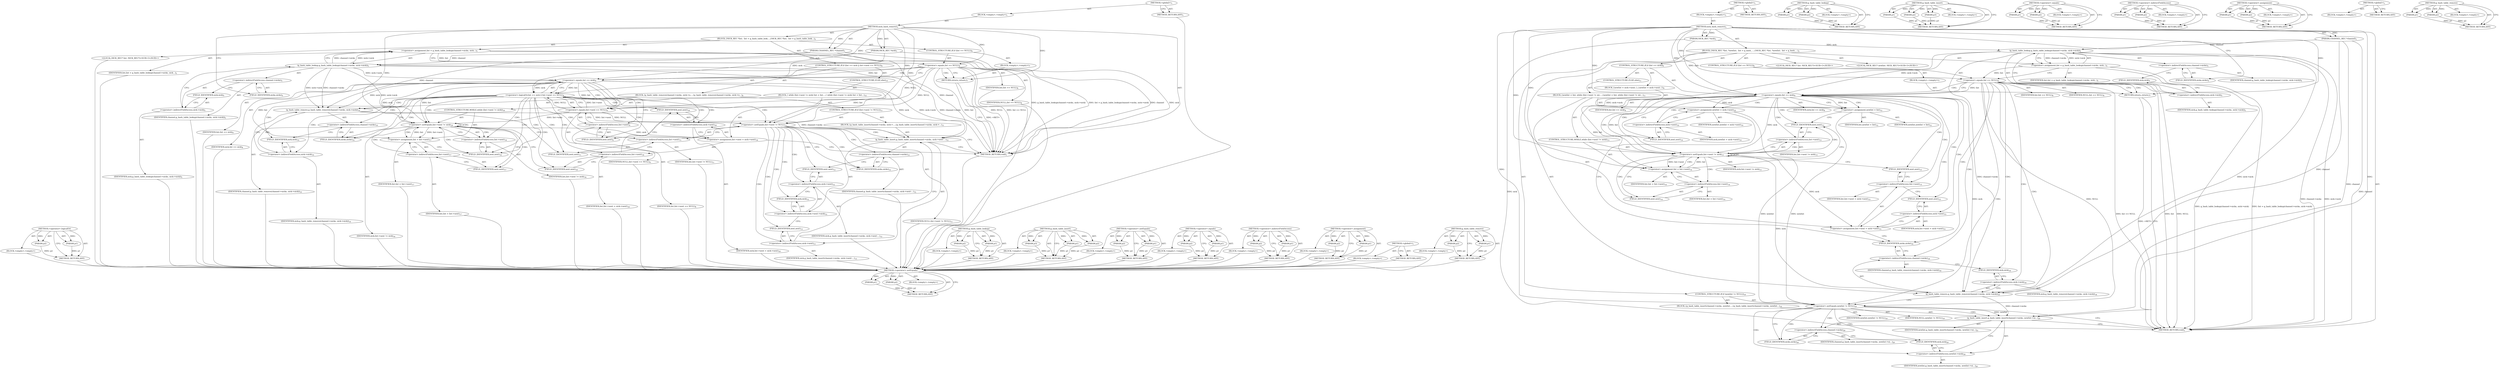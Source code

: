 digraph "g_hash_table_remove" {
vulnerable_124 [label=<(METHOD,&lt;operator&gt;.logicalOr)>];
vulnerable_125 [label=<(PARAM,p1)>];
vulnerable_126 [label=<(PARAM,p2)>];
vulnerable_127 [label=<(BLOCK,&lt;empty&gt;,&lt;empty&gt;)>];
vulnerable_128 [label=<(METHOD_RETURN,ANY)>];
vulnerable_6 [label=<(METHOD,&lt;global&gt;)<SUB>1</SUB>>];
vulnerable_7 [label=<(BLOCK,&lt;empty&gt;,&lt;empty&gt;)<SUB>1</SUB>>];
vulnerable_8 [label=<(METHOD,nick_hash_remove)<SUB>1</SUB>>];
vulnerable_9 [label=<(PARAM,CHANNEL_REC *channel)<SUB>1</SUB>>];
vulnerable_10 [label=<(PARAM,NICK_REC *nick)<SUB>1</SUB>>];
vulnerable_11 [label=<(BLOCK,{
	NICK_REC *list;
 
 	list = g_hash_table_look...,{
	NICK_REC *list;
 
 	list = g_hash_table_look...)<SUB>2</SUB>>];
vulnerable_12 [label="<(LOCAL,NICK_REC* list: NICK_REC*)<SUB>3</SUB>>"];
vulnerable_13 [label=<(&lt;operator&gt;.assignment,list = g_hash_table_lookup(channel-&gt;nicks, nick...)<SUB>5</SUB>>];
vulnerable_14 [label=<(IDENTIFIER,list,list = g_hash_table_lookup(channel-&gt;nicks, nick...)<SUB>5</SUB>>];
vulnerable_15 [label=<(g_hash_table_lookup,g_hash_table_lookup(channel-&gt;nicks, nick-&gt;nick))<SUB>5</SUB>>];
vulnerable_16 [label=<(&lt;operator&gt;.indirectFieldAccess,channel-&gt;nicks)<SUB>5</SUB>>];
vulnerable_17 [label=<(IDENTIFIER,channel,g_hash_table_lookup(channel-&gt;nicks, nick-&gt;nick))<SUB>5</SUB>>];
vulnerable_18 [label=<(FIELD_IDENTIFIER,nicks,nicks)<SUB>5</SUB>>];
vulnerable_19 [label=<(&lt;operator&gt;.indirectFieldAccess,nick-&gt;nick)<SUB>5</SUB>>];
vulnerable_20 [label=<(IDENTIFIER,nick,g_hash_table_lookup(channel-&gt;nicks, nick-&gt;nick))<SUB>5</SUB>>];
vulnerable_21 [label=<(FIELD_IDENTIFIER,nick,nick)<SUB>5</SUB>>];
vulnerable_22 [label=<(CONTROL_STRUCTURE,IF,if (list == NULL))<SUB>6</SUB>>];
vulnerable_23 [label=<(&lt;operator&gt;.equals,list == NULL)<SUB>6</SUB>>];
vulnerable_24 [label=<(IDENTIFIER,list,list == NULL)<SUB>6</SUB>>];
vulnerable_25 [label=<(IDENTIFIER,NULL,list == NULL)<SUB>6</SUB>>];
vulnerable_26 [label=<(BLOCK,&lt;empty&gt;,&lt;empty&gt;)<SUB>7</SUB>>];
vulnerable_27 [label=<(RETURN,return;,return;)<SUB>7</SUB>>];
vulnerable_28 [label=<(CONTROL_STRUCTURE,IF,if (list == nick || list-&gt;next == NULL))<SUB>9</SUB>>];
vulnerable_29 [label=<(&lt;operator&gt;.logicalOr,list == nick || list-&gt;next == NULL)<SUB>9</SUB>>];
vulnerable_30 [label=<(&lt;operator&gt;.equals,list == nick)<SUB>9</SUB>>];
vulnerable_31 [label=<(IDENTIFIER,list,list == nick)<SUB>9</SUB>>];
vulnerable_32 [label=<(IDENTIFIER,nick,list == nick)<SUB>9</SUB>>];
vulnerable_33 [label=<(&lt;operator&gt;.equals,list-&gt;next == NULL)<SUB>9</SUB>>];
vulnerable_34 [label=<(&lt;operator&gt;.indirectFieldAccess,list-&gt;next)<SUB>9</SUB>>];
vulnerable_35 [label=<(IDENTIFIER,list,list-&gt;next == NULL)<SUB>9</SUB>>];
vulnerable_36 [label=<(FIELD_IDENTIFIER,next,next)<SUB>9</SUB>>];
vulnerable_37 [label=<(IDENTIFIER,NULL,list-&gt;next == NULL)<SUB>9</SUB>>];
vulnerable_38 [label=<(BLOCK,{
		g_hash_table_remove(channel-&gt;nicks, nick-&gt;n...,{
		g_hash_table_remove(channel-&gt;nicks, nick-&gt;n...)<SUB>9</SUB>>];
vulnerable_39 [label=<(g_hash_table_remove,g_hash_table_remove(channel-&gt;nicks, nick-&gt;nick))<SUB>10</SUB>>];
vulnerable_40 [label=<(&lt;operator&gt;.indirectFieldAccess,channel-&gt;nicks)<SUB>10</SUB>>];
vulnerable_41 [label=<(IDENTIFIER,channel,g_hash_table_remove(channel-&gt;nicks, nick-&gt;nick))<SUB>10</SUB>>];
vulnerable_42 [label=<(FIELD_IDENTIFIER,nicks,nicks)<SUB>10</SUB>>];
vulnerable_43 [label=<(&lt;operator&gt;.indirectFieldAccess,nick-&gt;nick)<SUB>10</SUB>>];
vulnerable_44 [label=<(IDENTIFIER,nick,g_hash_table_remove(channel-&gt;nicks, nick-&gt;nick))<SUB>10</SUB>>];
vulnerable_45 [label=<(FIELD_IDENTIFIER,nick,nick)<SUB>10</SUB>>];
vulnerable_46 [label=<(CONTROL_STRUCTURE,IF,if (list-&gt;next != NULL))<SUB>11</SUB>>];
vulnerable_47 [label=<(&lt;operator&gt;.notEquals,list-&gt;next != NULL)<SUB>11</SUB>>];
vulnerable_48 [label=<(&lt;operator&gt;.indirectFieldAccess,list-&gt;next)<SUB>11</SUB>>];
vulnerable_49 [label=<(IDENTIFIER,list,list-&gt;next != NULL)<SUB>11</SUB>>];
vulnerable_50 [label=<(FIELD_IDENTIFIER,next,next)<SUB>11</SUB>>];
vulnerable_51 [label=<(IDENTIFIER,NULL,list-&gt;next != NULL)<SUB>11</SUB>>];
vulnerable_52 [label=<(BLOCK,{
			g_hash_table_insert(channel-&gt;nicks, nick-&gt;...,{
			g_hash_table_insert(channel-&gt;nicks, nick-&gt;...)<SUB>11</SUB>>];
vulnerable_53 [label=<(g_hash_table_insert,g_hash_table_insert(channel-&gt;nicks, nick-&gt;next-...)<SUB>12</SUB>>];
vulnerable_54 [label=<(&lt;operator&gt;.indirectFieldAccess,channel-&gt;nicks)<SUB>12</SUB>>];
vulnerable_55 [label=<(IDENTIFIER,channel,g_hash_table_insert(channel-&gt;nicks, nick-&gt;next-...)<SUB>12</SUB>>];
vulnerable_56 [label=<(FIELD_IDENTIFIER,nicks,nicks)<SUB>12</SUB>>];
vulnerable_57 [label=<(&lt;operator&gt;.indirectFieldAccess,nick-&gt;next-&gt;nick)<SUB>12</SUB>>];
vulnerable_58 [label=<(&lt;operator&gt;.indirectFieldAccess,nick-&gt;next)<SUB>12</SUB>>];
vulnerable_59 [label=<(IDENTIFIER,nick,g_hash_table_insert(channel-&gt;nicks, nick-&gt;next-...)<SUB>12</SUB>>];
vulnerable_60 [label=<(FIELD_IDENTIFIER,next,next)<SUB>12</SUB>>];
vulnerable_61 [label=<(FIELD_IDENTIFIER,nick,nick)<SUB>12</SUB>>];
vulnerable_62 [label=<(&lt;operator&gt;.indirectFieldAccess,nick-&gt;next)<SUB>13</SUB>>];
vulnerable_63 [label=<(IDENTIFIER,nick,g_hash_table_insert(channel-&gt;nicks, nick-&gt;next-...)<SUB>13</SUB>>];
vulnerable_64 [label=<(FIELD_IDENTIFIER,next,next)<SUB>13</SUB>>];
vulnerable_65 [label=<(CONTROL_STRUCTURE,ELSE,else)<SUB>15</SUB>>];
vulnerable_66 [label=<(BLOCK,{
 		while (list-&gt;next != nick)
 			list = list...,{
 		while (list-&gt;next != nick)
 			list = list...)<SUB>15</SUB>>];
vulnerable_67 [label=<(CONTROL_STRUCTURE,WHILE,while (list-&gt;next != nick))<SUB>16</SUB>>];
vulnerable_68 [label=<(&lt;operator&gt;.notEquals,list-&gt;next != nick)<SUB>16</SUB>>];
vulnerable_69 [label=<(&lt;operator&gt;.indirectFieldAccess,list-&gt;next)<SUB>16</SUB>>];
vulnerable_70 [label=<(IDENTIFIER,list,list-&gt;next != nick)<SUB>16</SUB>>];
vulnerable_71 [label=<(FIELD_IDENTIFIER,next,next)<SUB>16</SUB>>];
vulnerable_72 [label=<(IDENTIFIER,nick,list-&gt;next != nick)<SUB>16</SUB>>];
vulnerable_73 [label=<(&lt;operator&gt;.assignment,list = list-&gt;next)<SUB>17</SUB>>];
vulnerable_74 [label=<(IDENTIFIER,list,list = list-&gt;next)<SUB>17</SUB>>];
vulnerable_75 [label=<(&lt;operator&gt;.indirectFieldAccess,list-&gt;next)<SUB>17</SUB>>];
vulnerable_76 [label=<(IDENTIFIER,list,list = list-&gt;next)<SUB>17</SUB>>];
vulnerable_77 [label=<(FIELD_IDENTIFIER,next,next)<SUB>17</SUB>>];
vulnerable_78 [label=<(&lt;operator&gt;.assignment,list-&gt;next = nick-&gt;next)<SUB>18</SUB>>];
vulnerable_79 [label=<(&lt;operator&gt;.indirectFieldAccess,list-&gt;next)<SUB>18</SUB>>];
vulnerable_80 [label=<(IDENTIFIER,list,list-&gt;next = nick-&gt;next)<SUB>18</SUB>>];
vulnerable_81 [label=<(FIELD_IDENTIFIER,next,next)<SUB>18</SUB>>];
vulnerable_82 [label=<(&lt;operator&gt;.indirectFieldAccess,nick-&gt;next)<SUB>18</SUB>>];
vulnerable_83 [label=<(IDENTIFIER,nick,list-&gt;next = nick-&gt;next)<SUB>18</SUB>>];
vulnerable_84 [label=<(FIELD_IDENTIFIER,next,next)<SUB>18</SUB>>];
vulnerable_85 [label=<(METHOD_RETURN,void)<SUB>1</SUB>>];
vulnerable_87 [label=<(METHOD_RETURN,ANY)<SUB>1</SUB>>];
vulnerable_109 [label=<(METHOD,g_hash_table_lookup)>];
vulnerable_110 [label=<(PARAM,p1)>];
vulnerable_111 [label=<(PARAM,p2)>];
vulnerable_112 [label=<(BLOCK,&lt;empty&gt;,&lt;empty&gt;)>];
vulnerable_113 [label=<(METHOD_RETURN,ANY)>];
vulnerable_139 [label=<(METHOD,g_hash_table_insert)>];
vulnerable_140 [label=<(PARAM,p1)>];
vulnerable_141 [label=<(PARAM,p2)>];
vulnerable_142 [label=<(PARAM,p3)>];
vulnerable_143 [label=<(BLOCK,&lt;empty&gt;,&lt;empty&gt;)>];
vulnerable_144 [label=<(METHOD_RETURN,ANY)>];
vulnerable_134 [label=<(METHOD,&lt;operator&gt;.notEquals)>];
vulnerable_135 [label=<(PARAM,p1)>];
vulnerable_136 [label=<(PARAM,p2)>];
vulnerable_137 [label=<(BLOCK,&lt;empty&gt;,&lt;empty&gt;)>];
vulnerable_138 [label=<(METHOD_RETURN,ANY)>];
vulnerable_119 [label=<(METHOD,&lt;operator&gt;.equals)>];
vulnerable_120 [label=<(PARAM,p1)>];
vulnerable_121 [label=<(PARAM,p2)>];
vulnerable_122 [label=<(BLOCK,&lt;empty&gt;,&lt;empty&gt;)>];
vulnerable_123 [label=<(METHOD_RETURN,ANY)>];
vulnerable_114 [label=<(METHOD,&lt;operator&gt;.indirectFieldAccess)>];
vulnerable_115 [label=<(PARAM,p1)>];
vulnerable_116 [label=<(PARAM,p2)>];
vulnerable_117 [label=<(BLOCK,&lt;empty&gt;,&lt;empty&gt;)>];
vulnerable_118 [label=<(METHOD_RETURN,ANY)>];
vulnerable_104 [label=<(METHOD,&lt;operator&gt;.assignment)>];
vulnerable_105 [label=<(PARAM,p1)>];
vulnerable_106 [label=<(PARAM,p2)>];
vulnerable_107 [label=<(BLOCK,&lt;empty&gt;,&lt;empty&gt;)>];
vulnerable_108 [label=<(METHOD_RETURN,ANY)>];
vulnerable_98 [label=<(METHOD,&lt;global&gt;)<SUB>1</SUB>>];
vulnerable_99 [label=<(BLOCK,&lt;empty&gt;,&lt;empty&gt;)>];
vulnerable_100 [label=<(METHOD_RETURN,ANY)>];
vulnerable_129 [label=<(METHOD,g_hash_table_remove)>];
vulnerable_130 [label=<(PARAM,p1)>];
vulnerable_131 [label=<(PARAM,p2)>];
vulnerable_132 [label=<(BLOCK,&lt;empty&gt;,&lt;empty&gt;)>];
vulnerable_133 [label=<(METHOD_RETURN,ANY)>];
fixed_121 [label=<(METHOD,&lt;operator&gt;.notEquals)>];
fixed_122 [label=<(PARAM,p1)>];
fixed_123 [label=<(PARAM,p2)>];
fixed_124 [label=<(BLOCK,&lt;empty&gt;,&lt;empty&gt;)>];
fixed_125 [label=<(METHOD_RETURN,ANY)>];
fixed_6 [label=<(METHOD,&lt;global&gt;)<SUB>1</SUB>>];
fixed_7 [label=<(BLOCK,&lt;empty&gt;,&lt;empty&gt;)<SUB>1</SUB>>];
fixed_8 [label=<(METHOD,nick_hash_remove)<SUB>1</SUB>>];
fixed_9 [label=<(PARAM,CHANNEL_REC *channel)<SUB>1</SUB>>];
fixed_10 [label=<(PARAM,NICK_REC *nick)<SUB>1</SUB>>];
fixed_11 [label=<(BLOCK,{
	NICK_REC *list, *newlist;
 
 	list = g_hash_...,{
	NICK_REC *list, *newlist;
 
 	list = g_hash_...)<SUB>2</SUB>>];
fixed_12 [label="<(LOCAL,NICK_REC* list: NICK_REC*)<SUB>3</SUB>>"];
fixed_13 [label="<(LOCAL,NICK_REC* newlist: NICK_REC*)<SUB>3</SUB>>"];
fixed_14 [label=<(&lt;operator&gt;.assignment,list = g_hash_table_lookup(channel-&gt;nicks, nick...)<SUB>5</SUB>>];
fixed_15 [label=<(IDENTIFIER,list,list = g_hash_table_lookup(channel-&gt;nicks, nick...)<SUB>5</SUB>>];
fixed_16 [label=<(g_hash_table_lookup,g_hash_table_lookup(channel-&gt;nicks, nick-&gt;nick))<SUB>5</SUB>>];
fixed_17 [label=<(&lt;operator&gt;.indirectFieldAccess,channel-&gt;nicks)<SUB>5</SUB>>];
fixed_18 [label=<(IDENTIFIER,channel,g_hash_table_lookup(channel-&gt;nicks, nick-&gt;nick))<SUB>5</SUB>>];
fixed_19 [label=<(FIELD_IDENTIFIER,nicks,nicks)<SUB>5</SUB>>];
fixed_20 [label=<(&lt;operator&gt;.indirectFieldAccess,nick-&gt;nick)<SUB>5</SUB>>];
fixed_21 [label=<(IDENTIFIER,nick,g_hash_table_lookup(channel-&gt;nicks, nick-&gt;nick))<SUB>5</SUB>>];
fixed_22 [label=<(FIELD_IDENTIFIER,nick,nick)<SUB>5</SUB>>];
fixed_23 [label=<(CONTROL_STRUCTURE,IF,if (list == NULL))<SUB>6</SUB>>];
fixed_24 [label=<(&lt;operator&gt;.equals,list == NULL)<SUB>6</SUB>>];
fixed_25 [label=<(IDENTIFIER,list,list == NULL)<SUB>6</SUB>>];
fixed_26 [label=<(IDENTIFIER,NULL,list == NULL)<SUB>6</SUB>>];
fixed_27 [label=<(BLOCK,&lt;empty&gt;,&lt;empty&gt;)<SUB>7</SUB>>];
fixed_28 [label=<(RETURN,return;,return;)<SUB>7</SUB>>];
fixed_29 [label=<(CONTROL_STRUCTURE,IF,if (list == nick))<SUB>9</SUB>>];
fixed_30 [label=<(&lt;operator&gt;.equals,list == nick)<SUB>9</SUB>>];
fixed_31 [label=<(IDENTIFIER,list,list == nick)<SUB>9</SUB>>];
fixed_32 [label=<(IDENTIFIER,nick,list == nick)<SUB>9</SUB>>];
fixed_33 [label=<(BLOCK,{
		newlist = nick-&gt;next;
 	},{
		newlist = nick-&gt;next;
 	})<SUB>9</SUB>>];
fixed_34 [label=<(&lt;operator&gt;.assignment,newlist = nick-&gt;next)<SUB>10</SUB>>];
fixed_35 [label=<(IDENTIFIER,newlist,newlist = nick-&gt;next)<SUB>10</SUB>>];
fixed_36 [label=<(&lt;operator&gt;.indirectFieldAccess,nick-&gt;next)<SUB>10</SUB>>];
fixed_37 [label=<(IDENTIFIER,nick,newlist = nick-&gt;next)<SUB>10</SUB>>];
fixed_38 [label=<(FIELD_IDENTIFIER,next,next)<SUB>10</SUB>>];
fixed_39 [label=<(CONTROL_STRUCTURE,ELSE,else)<SUB>11</SUB>>];
fixed_40 [label=<(BLOCK,{
		newlist = list;
 		while (list-&gt;next != nic...,{
		newlist = list;
 		while (list-&gt;next != nic...)<SUB>11</SUB>>];
fixed_41 [label=<(&lt;operator&gt;.assignment,newlist = list)<SUB>12</SUB>>];
fixed_42 [label=<(IDENTIFIER,newlist,newlist = list)<SUB>12</SUB>>];
fixed_43 [label=<(IDENTIFIER,list,newlist = list)<SUB>12</SUB>>];
fixed_44 [label=<(CONTROL_STRUCTURE,WHILE,while (list-&gt;next != nick))<SUB>13</SUB>>];
fixed_45 [label=<(&lt;operator&gt;.notEquals,list-&gt;next != nick)<SUB>13</SUB>>];
fixed_46 [label=<(&lt;operator&gt;.indirectFieldAccess,list-&gt;next)<SUB>13</SUB>>];
fixed_47 [label=<(IDENTIFIER,list,list-&gt;next != nick)<SUB>13</SUB>>];
fixed_48 [label=<(FIELD_IDENTIFIER,next,next)<SUB>13</SUB>>];
fixed_49 [label=<(IDENTIFIER,nick,list-&gt;next != nick)<SUB>13</SUB>>];
fixed_50 [label=<(&lt;operator&gt;.assignment,list = list-&gt;next)<SUB>14</SUB>>];
fixed_51 [label=<(IDENTIFIER,list,list = list-&gt;next)<SUB>14</SUB>>];
fixed_52 [label=<(&lt;operator&gt;.indirectFieldAccess,list-&gt;next)<SUB>14</SUB>>];
fixed_53 [label=<(IDENTIFIER,list,list = list-&gt;next)<SUB>14</SUB>>];
fixed_54 [label=<(FIELD_IDENTIFIER,next,next)<SUB>14</SUB>>];
fixed_55 [label=<(&lt;operator&gt;.assignment,list-&gt;next = nick-&gt;next)<SUB>15</SUB>>];
fixed_56 [label=<(&lt;operator&gt;.indirectFieldAccess,list-&gt;next)<SUB>15</SUB>>];
fixed_57 [label=<(IDENTIFIER,list,list-&gt;next = nick-&gt;next)<SUB>15</SUB>>];
fixed_58 [label=<(FIELD_IDENTIFIER,next,next)<SUB>15</SUB>>];
fixed_59 [label=<(&lt;operator&gt;.indirectFieldAccess,nick-&gt;next)<SUB>15</SUB>>];
fixed_60 [label=<(IDENTIFIER,nick,list-&gt;next = nick-&gt;next)<SUB>15</SUB>>];
fixed_61 [label=<(FIELD_IDENTIFIER,next,next)<SUB>15</SUB>>];
fixed_62 [label=<(g_hash_table_remove,g_hash_table_remove(channel-&gt;nicks, nick-&gt;nick))<SUB>18</SUB>>];
fixed_63 [label=<(&lt;operator&gt;.indirectFieldAccess,channel-&gt;nicks)<SUB>18</SUB>>];
fixed_64 [label=<(IDENTIFIER,channel,g_hash_table_remove(channel-&gt;nicks, nick-&gt;nick))<SUB>18</SUB>>];
fixed_65 [label=<(FIELD_IDENTIFIER,nicks,nicks)<SUB>18</SUB>>];
fixed_66 [label=<(&lt;operator&gt;.indirectFieldAccess,nick-&gt;nick)<SUB>18</SUB>>];
fixed_67 [label=<(IDENTIFIER,nick,g_hash_table_remove(channel-&gt;nicks, nick-&gt;nick))<SUB>18</SUB>>];
fixed_68 [label=<(FIELD_IDENTIFIER,nick,nick)<SUB>18</SUB>>];
fixed_69 [label=<(CONTROL_STRUCTURE,IF,if (newlist != NULL))<SUB>19</SUB>>];
fixed_70 [label=<(&lt;operator&gt;.notEquals,newlist != NULL)<SUB>19</SUB>>];
fixed_71 [label=<(IDENTIFIER,newlist,newlist != NULL)<SUB>19</SUB>>];
fixed_72 [label=<(IDENTIFIER,NULL,newlist != NULL)<SUB>19</SUB>>];
fixed_73 [label=<(BLOCK,{
		g_hash_table_insert(channel-&gt;nicks, newlist...,{
		g_hash_table_insert(channel-&gt;nicks, newlist...)<SUB>19</SUB>>];
fixed_74 [label=<(g_hash_table_insert,g_hash_table_insert(channel-&gt;nicks, newlist-&gt;ni...)<SUB>20</SUB>>];
fixed_75 [label=<(&lt;operator&gt;.indirectFieldAccess,channel-&gt;nicks)<SUB>20</SUB>>];
fixed_76 [label=<(IDENTIFIER,channel,g_hash_table_insert(channel-&gt;nicks, newlist-&gt;ni...)<SUB>20</SUB>>];
fixed_77 [label=<(FIELD_IDENTIFIER,nicks,nicks)<SUB>20</SUB>>];
fixed_78 [label=<(&lt;operator&gt;.indirectFieldAccess,newlist-&gt;nick)<SUB>20</SUB>>];
fixed_79 [label=<(IDENTIFIER,newlist,g_hash_table_insert(channel-&gt;nicks, newlist-&gt;ni...)<SUB>20</SUB>>];
fixed_80 [label=<(FIELD_IDENTIFIER,nick,nick)<SUB>20</SUB>>];
fixed_81 [label=<(IDENTIFIER,newlist,g_hash_table_insert(channel-&gt;nicks, newlist-&gt;ni...)<SUB>21</SUB>>];
fixed_82 [label=<(METHOD_RETURN,void)<SUB>1</SUB>>];
fixed_84 [label=<(METHOD_RETURN,ANY)<SUB>1</SUB>>];
fixed_106 [label=<(METHOD,g_hash_table_lookup)>];
fixed_107 [label=<(PARAM,p1)>];
fixed_108 [label=<(PARAM,p2)>];
fixed_109 [label=<(BLOCK,&lt;empty&gt;,&lt;empty&gt;)>];
fixed_110 [label=<(METHOD_RETURN,ANY)>];
fixed_131 [label=<(METHOD,g_hash_table_insert)>];
fixed_132 [label=<(PARAM,p1)>];
fixed_133 [label=<(PARAM,p2)>];
fixed_134 [label=<(PARAM,p3)>];
fixed_135 [label=<(BLOCK,&lt;empty&gt;,&lt;empty&gt;)>];
fixed_136 [label=<(METHOD_RETURN,ANY)>];
fixed_116 [label=<(METHOD,&lt;operator&gt;.equals)>];
fixed_117 [label=<(PARAM,p1)>];
fixed_118 [label=<(PARAM,p2)>];
fixed_119 [label=<(BLOCK,&lt;empty&gt;,&lt;empty&gt;)>];
fixed_120 [label=<(METHOD_RETURN,ANY)>];
fixed_111 [label=<(METHOD,&lt;operator&gt;.indirectFieldAccess)>];
fixed_112 [label=<(PARAM,p1)>];
fixed_113 [label=<(PARAM,p2)>];
fixed_114 [label=<(BLOCK,&lt;empty&gt;,&lt;empty&gt;)>];
fixed_115 [label=<(METHOD_RETURN,ANY)>];
fixed_101 [label=<(METHOD,&lt;operator&gt;.assignment)>];
fixed_102 [label=<(PARAM,p1)>];
fixed_103 [label=<(PARAM,p2)>];
fixed_104 [label=<(BLOCK,&lt;empty&gt;,&lt;empty&gt;)>];
fixed_105 [label=<(METHOD_RETURN,ANY)>];
fixed_95 [label=<(METHOD,&lt;global&gt;)<SUB>1</SUB>>];
fixed_96 [label=<(BLOCK,&lt;empty&gt;,&lt;empty&gt;)>];
fixed_97 [label=<(METHOD_RETURN,ANY)>];
fixed_126 [label=<(METHOD,g_hash_table_remove)>];
fixed_127 [label=<(PARAM,p1)>];
fixed_128 [label=<(PARAM,p2)>];
fixed_129 [label=<(BLOCK,&lt;empty&gt;,&lt;empty&gt;)>];
fixed_130 [label=<(METHOD_RETURN,ANY)>];
vulnerable_124 -> vulnerable_125  [key=0, label="AST: "];
vulnerable_124 -> vulnerable_125  [key=1, label="DDG: "];
vulnerable_124 -> vulnerable_127  [key=0, label="AST: "];
vulnerable_124 -> vulnerable_126  [key=0, label="AST: "];
vulnerable_124 -> vulnerable_126  [key=1, label="DDG: "];
vulnerable_124 -> vulnerable_128  [key=0, label="AST: "];
vulnerable_124 -> vulnerable_128  [key=1, label="CFG: "];
vulnerable_125 -> vulnerable_128  [key=0, label="DDG: p1"];
vulnerable_126 -> vulnerable_128  [key=0, label="DDG: p2"];
vulnerable_127 -> fixed_121  [key=0];
vulnerable_128 -> fixed_121  [key=0];
vulnerable_6 -> vulnerable_7  [key=0, label="AST: "];
vulnerable_6 -> vulnerable_87  [key=0, label="AST: "];
vulnerable_6 -> vulnerable_87  [key=1, label="CFG: "];
vulnerable_7 -> vulnerable_8  [key=0, label="AST: "];
vulnerable_8 -> vulnerable_9  [key=0, label="AST: "];
vulnerable_8 -> vulnerable_9  [key=1, label="DDG: "];
vulnerable_8 -> vulnerable_10  [key=0, label="AST: "];
vulnerable_8 -> vulnerable_10  [key=1, label="DDG: "];
vulnerable_8 -> vulnerable_11  [key=0, label="AST: "];
vulnerable_8 -> vulnerable_85  [key=0, label="AST: "];
vulnerable_8 -> vulnerable_18  [key=0, label="CFG: "];
vulnerable_8 -> vulnerable_23  [key=0, label="DDG: "];
vulnerable_8 -> vulnerable_27  [key=0, label="DDG: "];
vulnerable_8 -> vulnerable_30  [key=0, label="DDG: "];
vulnerable_8 -> vulnerable_33  [key=0, label="DDG: "];
vulnerable_8 -> vulnerable_47  [key=0, label="DDG: "];
vulnerable_8 -> vulnerable_68  [key=0, label="DDG: "];
vulnerable_9 -> vulnerable_85  [key=0, label="DDG: channel"];
vulnerable_9 -> vulnerable_15  [key=0, label="DDG: channel"];
vulnerable_9 -> vulnerable_39  [key=0, label="DDG: channel"];
vulnerable_9 -> vulnerable_53  [key=0, label="DDG: channel"];
vulnerable_10 -> vulnerable_85  [key=0, label="DDG: nick"];
vulnerable_10 -> vulnerable_15  [key=0, label="DDG: nick"];
vulnerable_10 -> vulnerable_30  [key=0, label="DDG: nick"];
vulnerable_11 -> vulnerable_12  [key=0, label="AST: "];
vulnerable_11 -> vulnerable_13  [key=0, label="AST: "];
vulnerable_11 -> vulnerable_22  [key=0, label="AST: "];
vulnerable_11 -> vulnerable_28  [key=0, label="AST: "];
vulnerable_12 -> fixed_121  [key=0];
vulnerable_13 -> vulnerable_14  [key=0, label="AST: "];
vulnerable_13 -> vulnerable_15  [key=0, label="AST: "];
vulnerable_13 -> vulnerable_23  [key=0, label="CFG: "];
vulnerable_13 -> vulnerable_23  [key=1, label="DDG: list"];
vulnerable_13 -> vulnerable_85  [key=0, label="DDG: g_hash_table_lookup(channel-&gt;nicks, nick-&gt;nick)"];
vulnerable_13 -> vulnerable_85  [key=1, label="DDG: list = g_hash_table_lookup(channel-&gt;nicks, nick-&gt;nick)"];
vulnerable_14 -> fixed_121  [key=0];
vulnerable_15 -> vulnerable_16  [key=0, label="AST: "];
vulnerable_15 -> vulnerable_19  [key=0, label="AST: "];
vulnerable_15 -> vulnerable_13  [key=0, label="CFG: "];
vulnerable_15 -> vulnerable_13  [key=1, label="DDG: channel-&gt;nicks"];
vulnerable_15 -> vulnerable_13  [key=2, label="DDG: nick-&gt;nick"];
vulnerable_15 -> vulnerable_85  [key=0, label="DDG: channel-&gt;nicks"];
vulnerable_15 -> vulnerable_85  [key=1, label="DDG: nick-&gt;nick"];
vulnerable_15 -> vulnerable_30  [key=0, label="DDG: nick-&gt;nick"];
vulnerable_15 -> vulnerable_39  [key=0, label="DDG: channel-&gt;nicks"];
vulnerable_15 -> vulnerable_39  [key=1, label="DDG: nick-&gt;nick"];
vulnerable_15 -> vulnerable_68  [key=0, label="DDG: nick-&gt;nick"];
vulnerable_16 -> vulnerable_17  [key=0, label="AST: "];
vulnerable_16 -> vulnerable_18  [key=0, label="AST: "];
vulnerable_16 -> vulnerable_21  [key=0, label="CFG: "];
vulnerable_17 -> fixed_121  [key=0];
vulnerable_18 -> vulnerable_16  [key=0, label="CFG: "];
vulnerable_19 -> vulnerable_20  [key=0, label="AST: "];
vulnerable_19 -> vulnerable_21  [key=0, label="AST: "];
vulnerable_19 -> vulnerable_15  [key=0, label="CFG: "];
vulnerable_20 -> fixed_121  [key=0];
vulnerable_21 -> vulnerable_19  [key=0, label="CFG: "];
vulnerable_22 -> vulnerable_23  [key=0, label="AST: "];
vulnerable_22 -> vulnerable_26  [key=0, label="AST: "];
vulnerable_23 -> vulnerable_24  [key=0, label="AST: "];
vulnerable_23 -> vulnerable_25  [key=0, label="AST: "];
vulnerable_23 -> vulnerable_27  [key=0, label="CFG: "];
vulnerable_23 -> vulnerable_27  [key=1, label="CDG: "];
vulnerable_23 -> vulnerable_30  [key=0, label="CFG: "];
vulnerable_23 -> vulnerable_30  [key=1, label="DDG: list"];
vulnerable_23 -> vulnerable_30  [key=2, label="CDG: "];
vulnerable_23 -> vulnerable_85  [key=0, label="DDG: list"];
vulnerable_23 -> vulnerable_85  [key=1, label="DDG: NULL"];
vulnerable_23 -> vulnerable_85  [key=2, label="DDG: list == NULL"];
vulnerable_23 -> vulnerable_33  [key=0, label="DDG: NULL"];
vulnerable_23 -> vulnerable_47  [key=0, label="DDG: NULL"];
vulnerable_23 -> vulnerable_29  [key=0, label="CDG: "];
vulnerable_24 -> fixed_121  [key=0];
vulnerable_25 -> fixed_121  [key=0];
vulnerable_26 -> vulnerable_27  [key=0, label="AST: "];
vulnerable_27 -> vulnerable_85  [key=0, label="CFG: "];
vulnerable_27 -> vulnerable_85  [key=1, label="DDG: &lt;RET&gt;"];
vulnerable_28 -> vulnerable_29  [key=0, label="AST: "];
vulnerable_28 -> vulnerable_38  [key=0, label="AST: "];
vulnerable_28 -> vulnerable_65  [key=0, label="AST: "];
vulnerable_29 -> vulnerable_30  [key=0, label="AST: "];
vulnerable_29 -> vulnerable_33  [key=0, label="AST: "];
vulnerable_29 -> vulnerable_42  [key=0, label="CFG: "];
vulnerable_29 -> vulnerable_42  [key=1, label="CDG: "];
vulnerable_29 -> vulnerable_71  [key=0, label="CFG: "];
vulnerable_29 -> vulnerable_71  [key=1, label="CDG: "];
vulnerable_29 -> vulnerable_47  [key=0, label="CDG: "];
vulnerable_29 -> vulnerable_48  [key=0, label="CDG: "];
vulnerable_29 -> vulnerable_68  [key=0, label="CDG: "];
vulnerable_29 -> vulnerable_81  [key=0, label="CDG: "];
vulnerable_29 -> vulnerable_84  [key=0, label="CDG: "];
vulnerable_29 -> vulnerable_69  [key=0, label="CDG: "];
vulnerable_29 -> vulnerable_45  [key=0, label="CDG: "];
vulnerable_29 -> vulnerable_40  [key=0, label="CDG: "];
vulnerable_29 -> vulnerable_50  [key=0, label="CDG: "];
vulnerable_29 -> vulnerable_82  [key=0, label="CDG: "];
vulnerable_29 -> vulnerable_79  [key=0, label="CDG: "];
vulnerable_29 -> vulnerable_43  [key=0, label="CDG: "];
vulnerable_29 -> vulnerable_78  [key=0, label="CDG: "];
vulnerable_29 -> vulnerable_39  [key=0, label="CDG: "];
vulnerable_30 -> vulnerable_31  [key=0, label="AST: "];
vulnerable_30 -> vulnerable_32  [key=0, label="AST: "];
vulnerable_30 -> vulnerable_29  [key=0, label="CFG: "];
vulnerable_30 -> vulnerable_29  [key=1, label="DDG: list"];
vulnerable_30 -> vulnerable_29  [key=2, label="DDG: nick"];
vulnerable_30 -> vulnerable_36  [key=0, label="CFG: "];
vulnerable_30 -> vulnerable_36  [key=1, label="CDG: "];
vulnerable_30 -> vulnerable_33  [key=0, label="DDG: list"];
vulnerable_30 -> vulnerable_33  [key=1, label="CDG: "];
vulnerable_30 -> vulnerable_39  [key=0, label="DDG: nick"];
vulnerable_30 -> vulnerable_47  [key=0, label="DDG: list"];
vulnerable_30 -> vulnerable_73  [key=0, label="DDG: list"];
vulnerable_30 -> vulnerable_53  [key=0, label="DDG: nick"];
vulnerable_30 -> vulnerable_68  [key=0, label="DDG: list"];
vulnerable_30 -> vulnerable_68  [key=1, label="DDG: nick"];
vulnerable_30 -> vulnerable_34  [key=0, label="CDG: "];
vulnerable_31 -> fixed_121  [key=0];
vulnerable_32 -> fixed_121  [key=0];
vulnerable_33 -> vulnerable_34  [key=0, label="AST: "];
vulnerable_33 -> vulnerable_37  [key=0, label="AST: "];
vulnerable_33 -> vulnerable_29  [key=0, label="CFG: "];
vulnerable_33 -> vulnerable_29  [key=1, label="DDG: list-&gt;next"];
vulnerable_33 -> vulnerable_29  [key=2, label="DDG: NULL"];
vulnerable_33 -> vulnerable_47  [key=0, label="DDG: list-&gt;next"];
vulnerable_33 -> vulnerable_47  [key=1, label="DDG: NULL"];
vulnerable_33 -> vulnerable_68  [key=0, label="DDG: list-&gt;next"];
vulnerable_34 -> vulnerable_35  [key=0, label="AST: "];
vulnerable_34 -> vulnerable_36  [key=0, label="AST: "];
vulnerable_34 -> vulnerable_33  [key=0, label="CFG: "];
vulnerable_35 -> fixed_121  [key=0];
vulnerable_36 -> vulnerable_34  [key=0, label="CFG: "];
vulnerable_37 -> fixed_121  [key=0];
vulnerable_38 -> vulnerable_39  [key=0, label="AST: "];
vulnerable_38 -> vulnerable_46  [key=0, label="AST: "];
vulnerable_39 -> vulnerable_40  [key=0, label="AST: "];
vulnerable_39 -> vulnerable_43  [key=0, label="AST: "];
vulnerable_39 -> vulnerable_50  [key=0, label="CFG: "];
vulnerable_39 -> vulnerable_53  [key=0, label="DDG: channel-&gt;nicks"];
vulnerable_40 -> vulnerable_41  [key=0, label="AST: "];
vulnerable_40 -> vulnerable_42  [key=0, label="AST: "];
vulnerable_40 -> vulnerable_45  [key=0, label="CFG: "];
vulnerable_41 -> fixed_121  [key=0];
vulnerable_42 -> vulnerable_40  [key=0, label="CFG: "];
vulnerable_43 -> vulnerable_44  [key=0, label="AST: "];
vulnerable_43 -> vulnerable_45  [key=0, label="AST: "];
vulnerable_43 -> vulnerable_39  [key=0, label="CFG: "];
vulnerable_44 -> fixed_121  [key=0];
vulnerable_45 -> vulnerable_43  [key=0, label="CFG: "];
vulnerable_46 -> vulnerable_47  [key=0, label="AST: "];
vulnerable_46 -> vulnerable_52  [key=0, label="AST: "];
vulnerable_47 -> vulnerable_48  [key=0, label="AST: "];
vulnerable_47 -> vulnerable_51  [key=0, label="AST: "];
vulnerable_47 -> vulnerable_85  [key=0, label="CFG: "];
vulnerable_47 -> vulnerable_56  [key=0, label="CFG: "];
vulnerable_47 -> vulnerable_56  [key=1, label="CDG: "];
vulnerable_47 -> vulnerable_60  [key=0, label="CDG: "];
vulnerable_47 -> vulnerable_64  [key=0, label="CDG: "];
vulnerable_47 -> vulnerable_57  [key=0, label="CDG: "];
vulnerable_47 -> vulnerable_54  [key=0, label="CDG: "];
vulnerable_47 -> vulnerable_58  [key=0, label="CDG: "];
vulnerable_47 -> vulnerable_61  [key=0, label="CDG: "];
vulnerable_47 -> vulnerable_53  [key=0, label="CDG: "];
vulnerable_47 -> vulnerable_62  [key=0, label="CDG: "];
vulnerable_48 -> vulnerable_49  [key=0, label="AST: "];
vulnerable_48 -> vulnerable_50  [key=0, label="AST: "];
vulnerable_48 -> vulnerable_47  [key=0, label="CFG: "];
vulnerable_49 -> fixed_121  [key=0];
vulnerable_50 -> vulnerable_48  [key=0, label="CFG: "];
vulnerable_51 -> fixed_121  [key=0];
vulnerable_52 -> vulnerable_53  [key=0, label="AST: "];
vulnerable_53 -> vulnerable_54  [key=0, label="AST: "];
vulnerable_53 -> vulnerable_57  [key=0, label="AST: "];
vulnerable_53 -> vulnerable_62  [key=0, label="AST: "];
vulnerable_53 -> vulnerable_85  [key=0, label="CFG: "];
vulnerable_54 -> vulnerable_55  [key=0, label="AST: "];
vulnerable_54 -> vulnerable_56  [key=0, label="AST: "];
vulnerable_54 -> vulnerable_60  [key=0, label="CFG: "];
vulnerable_55 -> fixed_121  [key=0];
vulnerable_56 -> vulnerable_54  [key=0, label="CFG: "];
vulnerable_57 -> vulnerable_58  [key=0, label="AST: "];
vulnerable_57 -> vulnerable_61  [key=0, label="AST: "];
vulnerable_57 -> vulnerable_64  [key=0, label="CFG: "];
vulnerable_58 -> vulnerable_59  [key=0, label="AST: "];
vulnerable_58 -> vulnerable_60  [key=0, label="AST: "];
vulnerable_58 -> vulnerable_61  [key=0, label="CFG: "];
vulnerable_59 -> fixed_121  [key=0];
vulnerable_60 -> vulnerable_58  [key=0, label="CFG: "];
vulnerable_61 -> vulnerable_57  [key=0, label="CFG: "];
vulnerable_62 -> vulnerable_63  [key=0, label="AST: "];
vulnerable_62 -> vulnerable_64  [key=0, label="AST: "];
vulnerable_62 -> vulnerable_53  [key=0, label="CFG: "];
vulnerable_63 -> fixed_121  [key=0];
vulnerable_64 -> vulnerable_62  [key=0, label="CFG: "];
vulnerable_65 -> vulnerable_66  [key=0, label="AST: "];
vulnerable_66 -> vulnerable_67  [key=0, label="AST: "];
vulnerable_66 -> vulnerable_78  [key=0, label="AST: "];
vulnerable_67 -> vulnerable_68  [key=0, label="AST: "];
vulnerable_67 -> vulnerable_73  [key=0, label="AST: "];
vulnerable_68 -> vulnerable_69  [key=0, label="AST: "];
vulnerable_68 -> vulnerable_69  [key=1, label="CDG: "];
vulnerable_68 -> vulnerable_72  [key=0, label="AST: "];
vulnerable_68 -> vulnerable_77  [key=0, label="CFG: "];
vulnerable_68 -> vulnerable_77  [key=1, label="CDG: "];
vulnerable_68 -> vulnerable_81  [key=0, label="CFG: "];
vulnerable_68 -> vulnerable_78  [key=0, label="DDG: nick"];
vulnerable_68 -> vulnerable_73  [key=0, label="DDG: list-&gt;next"];
vulnerable_68 -> vulnerable_73  [key=1, label="CDG: "];
vulnerable_68 -> vulnerable_68  [key=0, label="CDG: "];
vulnerable_68 -> vulnerable_75  [key=0, label="CDG: "];
vulnerable_68 -> vulnerable_71  [key=0, label="CDG: "];
vulnerable_69 -> vulnerable_70  [key=0, label="AST: "];
vulnerable_69 -> vulnerable_71  [key=0, label="AST: "];
vulnerable_69 -> vulnerable_68  [key=0, label="CFG: "];
vulnerable_70 -> fixed_121  [key=0];
vulnerable_71 -> vulnerable_69  [key=0, label="CFG: "];
vulnerable_72 -> fixed_121  [key=0];
vulnerable_73 -> vulnerable_74  [key=0, label="AST: "];
vulnerable_73 -> vulnerable_75  [key=0, label="AST: "];
vulnerable_73 -> vulnerable_71  [key=0, label="CFG: "];
vulnerable_73 -> vulnerable_68  [key=0, label="DDG: list"];
vulnerable_74 -> fixed_121  [key=0];
vulnerable_75 -> vulnerable_76  [key=0, label="AST: "];
vulnerable_75 -> vulnerable_77  [key=0, label="AST: "];
vulnerable_75 -> vulnerable_73  [key=0, label="CFG: "];
vulnerable_76 -> fixed_121  [key=0];
vulnerable_77 -> vulnerable_75  [key=0, label="CFG: "];
vulnerable_78 -> vulnerable_79  [key=0, label="AST: "];
vulnerable_78 -> vulnerable_82  [key=0, label="AST: "];
vulnerable_78 -> vulnerable_85  [key=0, label="CFG: "];
vulnerable_79 -> vulnerable_80  [key=0, label="AST: "];
vulnerable_79 -> vulnerable_81  [key=0, label="AST: "];
vulnerable_79 -> vulnerable_84  [key=0, label="CFG: "];
vulnerable_80 -> fixed_121  [key=0];
vulnerable_81 -> vulnerable_79  [key=0, label="CFG: "];
vulnerable_82 -> vulnerable_83  [key=0, label="AST: "];
vulnerable_82 -> vulnerable_84  [key=0, label="AST: "];
vulnerable_82 -> vulnerable_78  [key=0, label="CFG: "];
vulnerable_83 -> fixed_121  [key=0];
vulnerable_84 -> vulnerable_82  [key=0, label="CFG: "];
vulnerable_85 -> fixed_121  [key=0];
vulnerable_87 -> fixed_121  [key=0];
vulnerable_109 -> vulnerable_110  [key=0, label="AST: "];
vulnerable_109 -> vulnerable_110  [key=1, label="DDG: "];
vulnerable_109 -> vulnerable_112  [key=0, label="AST: "];
vulnerable_109 -> vulnerable_111  [key=0, label="AST: "];
vulnerable_109 -> vulnerable_111  [key=1, label="DDG: "];
vulnerable_109 -> vulnerable_113  [key=0, label="AST: "];
vulnerable_109 -> vulnerable_113  [key=1, label="CFG: "];
vulnerable_110 -> vulnerable_113  [key=0, label="DDG: p1"];
vulnerable_111 -> vulnerable_113  [key=0, label="DDG: p2"];
vulnerable_112 -> fixed_121  [key=0];
vulnerable_113 -> fixed_121  [key=0];
vulnerable_139 -> vulnerable_140  [key=0, label="AST: "];
vulnerable_139 -> vulnerable_140  [key=1, label="DDG: "];
vulnerable_139 -> vulnerable_143  [key=0, label="AST: "];
vulnerable_139 -> vulnerable_141  [key=0, label="AST: "];
vulnerable_139 -> vulnerable_141  [key=1, label="DDG: "];
vulnerable_139 -> vulnerable_144  [key=0, label="AST: "];
vulnerable_139 -> vulnerable_144  [key=1, label="CFG: "];
vulnerable_139 -> vulnerable_142  [key=0, label="AST: "];
vulnerable_139 -> vulnerable_142  [key=1, label="DDG: "];
vulnerable_140 -> vulnerable_144  [key=0, label="DDG: p1"];
vulnerable_141 -> vulnerable_144  [key=0, label="DDG: p2"];
vulnerable_142 -> vulnerable_144  [key=0, label="DDG: p3"];
vulnerable_143 -> fixed_121  [key=0];
vulnerable_144 -> fixed_121  [key=0];
vulnerable_134 -> vulnerable_135  [key=0, label="AST: "];
vulnerable_134 -> vulnerable_135  [key=1, label="DDG: "];
vulnerable_134 -> vulnerable_137  [key=0, label="AST: "];
vulnerable_134 -> vulnerable_136  [key=0, label="AST: "];
vulnerable_134 -> vulnerable_136  [key=1, label="DDG: "];
vulnerable_134 -> vulnerable_138  [key=0, label="AST: "];
vulnerable_134 -> vulnerable_138  [key=1, label="CFG: "];
vulnerable_135 -> vulnerable_138  [key=0, label="DDG: p1"];
vulnerable_136 -> vulnerable_138  [key=0, label="DDG: p2"];
vulnerable_137 -> fixed_121  [key=0];
vulnerable_138 -> fixed_121  [key=0];
vulnerable_119 -> vulnerable_120  [key=0, label="AST: "];
vulnerable_119 -> vulnerable_120  [key=1, label="DDG: "];
vulnerable_119 -> vulnerable_122  [key=0, label="AST: "];
vulnerable_119 -> vulnerable_121  [key=0, label="AST: "];
vulnerable_119 -> vulnerable_121  [key=1, label="DDG: "];
vulnerable_119 -> vulnerable_123  [key=0, label="AST: "];
vulnerable_119 -> vulnerable_123  [key=1, label="CFG: "];
vulnerable_120 -> vulnerable_123  [key=0, label="DDG: p1"];
vulnerable_121 -> vulnerable_123  [key=0, label="DDG: p2"];
vulnerable_122 -> fixed_121  [key=0];
vulnerable_123 -> fixed_121  [key=0];
vulnerable_114 -> vulnerable_115  [key=0, label="AST: "];
vulnerable_114 -> vulnerable_115  [key=1, label="DDG: "];
vulnerable_114 -> vulnerable_117  [key=0, label="AST: "];
vulnerable_114 -> vulnerable_116  [key=0, label="AST: "];
vulnerable_114 -> vulnerable_116  [key=1, label="DDG: "];
vulnerable_114 -> vulnerable_118  [key=0, label="AST: "];
vulnerable_114 -> vulnerable_118  [key=1, label="CFG: "];
vulnerable_115 -> vulnerable_118  [key=0, label="DDG: p1"];
vulnerable_116 -> vulnerable_118  [key=0, label="DDG: p2"];
vulnerable_117 -> fixed_121  [key=0];
vulnerable_118 -> fixed_121  [key=0];
vulnerable_104 -> vulnerable_105  [key=0, label="AST: "];
vulnerable_104 -> vulnerable_105  [key=1, label="DDG: "];
vulnerable_104 -> vulnerable_107  [key=0, label="AST: "];
vulnerable_104 -> vulnerable_106  [key=0, label="AST: "];
vulnerable_104 -> vulnerable_106  [key=1, label="DDG: "];
vulnerable_104 -> vulnerable_108  [key=0, label="AST: "];
vulnerable_104 -> vulnerable_108  [key=1, label="CFG: "];
vulnerable_105 -> vulnerable_108  [key=0, label="DDG: p1"];
vulnerable_106 -> vulnerable_108  [key=0, label="DDG: p2"];
vulnerable_107 -> fixed_121  [key=0];
vulnerable_108 -> fixed_121  [key=0];
vulnerable_98 -> vulnerable_99  [key=0, label="AST: "];
vulnerable_98 -> vulnerable_100  [key=0, label="AST: "];
vulnerable_98 -> vulnerable_100  [key=1, label="CFG: "];
vulnerable_99 -> fixed_121  [key=0];
vulnerable_100 -> fixed_121  [key=0];
vulnerable_129 -> vulnerable_130  [key=0, label="AST: "];
vulnerable_129 -> vulnerable_130  [key=1, label="DDG: "];
vulnerable_129 -> vulnerable_132  [key=0, label="AST: "];
vulnerable_129 -> vulnerable_131  [key=0, label="AST: "];
vulnerable_129 -> vulnerable_131  [key=1, label="DDG: "];
vulnerable_129 -> vulnerable_133  [key=0, label="AST: "];
vulnerable_129 -> vulnerable_133  [key=1, label="CFG: "];
vulnerable_130 -> vulnerable_133  [key=0, label="DDG: p1"];
vulnerable_131 -> vulnerable_133  [key=0, label="DDG: p2"];
vulnerable_132 -> fixed_121  [key=0];
vulnerable_133 -> fixed_121  [key=0];
fixed_121 -> fixed_122  [key=0, label="AST: "];
fixed_121 -> fixed_122  [key=1, label="DDG: "];
fixed_121 -> fixed_124  [key=0, label="AST: "];
fixed_121 -> fixed_123  [key=0, label="AST: "];
fixed_121 -> fixed_123  [key=1, label="DDG: "];
fixed_121 -> fixed_125  [key=0, label="AST: "];
fixed_121 -> fixed_125  [key=1, label="CFG: "];
fixed_122 -> fixed_125  [key=0, label="DDG: p1"];
fixed_123 -> fixed_125  [key=0, label="DDG: p2"];
fixed_6 -> fixed_7  [key=0, label="AST: "];
fixed_6 -> fixed_84  [key=0, label="AST: "];
fixed_6 -> fixed_84  [key=1, label="CFG: "];
fixed_7 -> fixed_8  [key=0, label="AST: "];
fixed_8 -> fixed_9  [key=0, label="AST: "];
fixed_8 -> fixed_9  [key=1, label="DDG: "];
fixed_8 -> fixed_10  [key=0, label="AST: "];
fixed_8 -> fixed_10  [key=1, label="DDG: "];
fixed_8 -> fixed_11  [key=0, label="AST: "];
fixed_8 -> fixed_82  [key=0, label="AST: "];
fixed_8 -> fixed_19  [key=0, label="CFG: "];
fixed_8 -> fixed_24  [key=0, label="DDG: "];
fixed_8 -> fixed_28  [key=0, label="DDG: "];
fixed_8 -> fixed_30  [key=0, label="DDG: "];
fixed_8 -> fixed_70  [key=0, label="DDG: "];
fixed_8 -> fixed_41  [key=0, label="DDG: "];
fixed_8 -> fixed_74  [key=0, label="DDG: "];
fixed_8 -> fixed_50  [key=0, label="DDG: "];
fixed_8 -> fixed_45  [key=0, label="DDG: "];
fixed_9 -> fixed_82  [key=0, label="DDG: channel"];
fixed_9 -> fixed_62  [key=0, label="DDG: channel"];
fixed_9 -> fixed_16  [key=0, label="DDG: channel"];
fixed_9 -> fixed_74  [key=0, label="DDG: channel"];
fixed_10 -> fixed_82  [key=0, label="DDG: nick"];
fixed_10 -> fixed_16  [key=0, label="DDG: nick"];
fixed_10 -> fixed_30  [key=0, label="DDG: nick"];
fixed_11 -> fixed_12  [key=0, label="AST: "];
fixed_11 -> fixed_13  [key=0, label="AST: "];
fixed_11 -> fixed_14  [key=0, label="AST: "];
fixed_11 -> fixed_23  [key=0, label="AST: "];
fixed_11 -> fixed_29  [key=0, label="AST: "];
fixed_11 -> fixed_62  [key=0, label="AST: "];
fixed_11 -> fixed_69  [key=0, label="AST: "];
fixed_14 -> fixed_15  [key=0, label="AST: "];
fixed_14 -> fixed_16  [key=0, label="AST: "];
fixed_14 -> fixed_24  [key=0, label="CFG: "];
fixed_14 -> fixed_24  [key=1, label="DDG: list"];
fixed_14 -> fixed_82  [key=0, label="DDG: g_hash_table_lookup(channel-&gt;nicks, nick-&gt;nick)"];
fixed_14 -> fixed_82  [key=1, label="DDG: list = g_hash_table_lookup(channel-&gt;nicks, nick-&gt;nick)"];
fixed_16 -> fixed_17  [key=0, label="AST: "];
fixed_16 -> fixed_20  [key=0, label="AST: "];
fixed_16 -> fixed_14  [key=0, label="CFG: "];
fixed_16 -> fixed_14  [key=1, label="DDG: channel-&gt;nicks"];
fixed_16 -> fixed_14  [key=2, label="DDG: nick-&gt;nick"];
fixed_16 -> fixed_82  [key=0, label="DDG: channel-&gt;nicks"];
fixed_16 -> fixed_82  [key=1, label="DDG: nick-&gt;nick"];
fixed_16 -> fixed_62  [key=0, label="DDG: channel-&gt;nicks"];
fixed_16 -> fixed_62  [key=1, label="DDG: nick-&gt;nick"];
fixed_16 -> fixed_30  [key=0, label="DDG: nick-&gt;nick"];
fixed_16 -> fixed_45  [key=0, label="DDG: nick-&gt;nick"];
fixed_17 -> fixed_18  [key=0, label="AST: "];
fixed_17 -> fixed_19  [key=0, label="AST: "];
fixed_17 -> fixed_22  [key=0, label="CFG: "];
fixed_19 -> fixed_17  [key=0, label="CFG: "];
fixed_20 -> fixed_21  [key=0, label="AST: "];
fixed_20 -> fixed_22  [key=0, label="AST: "];
fixed_20 -> fixed_16  [key=0, label="CFG: "];
fixed_22 -> fixed_20  [key=0, label="CFG: "];
fixed_23 -> fixed_24  [key=0, label="AST: "];
fixed_23 -> fixed_27  [key=0, label="AST: "];
fixed_24 -> fixed_25  [key=0, label="AST: "];
fixed_24 -> fixed_26  [key=0, label="AST: "];
fixed_24 -> fixed_28  [key=0, label="CFG: "];
fixed_24 -> fixed_28  [key=1, label="CDG: "];
fixed_24 -> fixed_30  [key=0, label="CFG: "];
fixed_24 -> fixed_30  [key=1, label="DDG: list"];
fixed_24 -> fixed_30  [key=2, label="CDG: "];
fixed_24 -> fixed_82  [key=0, label="DDG: list"];
fixed_24 -> fixed_82  [key=1, label="DDG: NULL"];
fixed_24 -> fixed_82  [key=2, label="DDG: list == NULL"];
fixed_24 -> fixed_70  [key=0, label="DDG: NULL"];
fixed_24 -> fixed_70  [key=1, label="CDG: "];
fixed_24 -> fixed_68  [key=0, label="CDG: "];
fixed_24 -> fixed_66  [key=0, label="CDG: "];
fixed_24 -> fixed_63  [key=0, label="CDG: "];
fixed_24 -> fixed_65  [key=0, label="CDG: "];
fixed_24 -> fixed_62  [key=0, label="CDG: "];
fixed_27 -> fixed_28  [key=0, label="AST: "];
fixed_28 -> fixed_82  [key=0, label="CFG: "];
fixed_28 -> fixed_82  [key=1, label="DDG: &lt;RET&gt;"];
fixed_29 -> fixed_30  [key=0, label="AST: "];
fixed_29 -> fixed_33  [key=0, label="AST: "];
fixed_29 -> fixed_39  [key=0, label="AST: "];
fixed_30 -> fixed_31  [key=0, label="AST: "];
fixed_30 -> fixed_32  [key=0, label="AST: "];
fixed_30 -> fixed_38  [key=0, label="CFG: "];
fixed_30 -> fixed_38  [key=1, label="CDG: "];
fixed_30 -> fixed_41  [key=0, label="CFG: "];
fixed_30 -> fixed_41  [key=1, label="DDG: list"];
fixed_30 -> fixed_41  [key=2, label="CDG: "];
fixed_30 -> fixed_62  [key=0, label="DDG: nick"];
fixed_30 -> fixed_34  [key=0, label="DDG: nick"];
fixed_30 -> fixed_34  [key=1, label="CDG: "];
fixed_30 -> fixed_50  [key=0, label="DDG: list"];
fixed_30 -> fixed_45  [key=0, label="DDG: list"];
fixed_30 -> fixed_45  [key=1, label="DDG: nick"];
fixed_30 -> fixed_45  [key=2, label="CDG: "];
fixed_30 -> fixed_48  [key=0, label="CDG: "];
fixed_30 -> fixed_58  [key=0, label="CDG: "];
fixed_30 -> fixed_61  [key=0, label="CDG: "];
fixed_30 -> fixed_36  [key=0, label="CDG: "];
fixed_30 -> fixed_46  [key=0, label="CDG: "];
fixed_30 -> fixed_56  [key=0, label="CDG: "];
fixed_30 -> fixed_59  [key=0, label="CDG: "];
fixed_30 -> fixed_55  [key=0, label="CDG: "];
fixed_33 -> fixed_34  [key=0, label="AST: "];
fixed_34 -> fixed_35  [key=0, label="AST: "];
fixed_34 -> fixed_36  [key=0, label="AST: "];
fixed_34 -> fixed_65  [key=0, label="CFG: "];
fixed_34 -> fixed_70  [key=0, label="DDG: newlist"];
fixed_36 -> fixed_37  [key=0, label="AST: "];
fixed_36 -> fixed_38  [key=0, label="AST: "];
fixed_36 -> fixed_34  [key=0, label="CFG: "];
fixed_38 -> fixed_36  [key=0, label="CFG: "];
fixed_39 -> fixed_40  [key=0, label="AST: "];
fixed_40 -> fixed_41  [key=0, label="AST: "];
fixed_40 -> fixed_44  [key=0, label="AST: "];
fixed_40 -> fixed_55  [key=0, label="AST: "];
fixed_41 -> fixed_42  [key=0, label="AST: "];
fixed_41 -> fixed_43  [key=0, label="AST: "];
fixed_41 -> fixed_48  [key=0, label="CFG: "];
fixed_41 -> fixed_70  [key=0, label="DDG: newlist"];
fixed_44 -> fixed_45  [key=0, label="AST: "];
fixed_44 -> fixed_50  [key=0, label="AST: "];
fixed_45 -> fixed_46  [key=0, label="AST: "];
fixed_45 -> fixed_46  [key=1, label="CDG: "];
fixed_45 -> fixed_49  [key=0, label="AST: "];
fixed_45 -> fixed_54  [key=0, label="CFG: "];
fixed_45 -> fixed_54  [key=1, label="CDG: "];
fixed_45 -> fixed_58  [key=0, label="CFG: "];
fixed_45 -> fixed_62  [key=0, label="DDG: nick"];
fixed_45 -> fixed_55  [key=0, label="DDG: nick"];
fixed_45 -> fixed_50  [key=0, label="DDG: list-&gt;next"];
fixed_45 -> fixed_50  [key=1, label="CDG: "];
fixed_45 -> fixed_48  [key=0, label="CDG: "];
fixed_45 -> fixed_52  [key=0, label="CDG: "];
fixed_45 -> fixed_45  [key=0, label="CDG: "];
fixed_46 -> fixed_47  [key=0, label="AST: "];
fixed_46 -> fixed_48  [key=0, label="AST: "];
fixed_46 -> fixed_45  [key=0, label="CFG: "];
fixed_48 -> fixed_46  [key=0, label="CFG: "];
fixed_50 -> fixed_51  [key=0, label="AST: "];
fixed_50 -> fixed_52  [key=0, label="AST: "];
fixed_50 -> fixed_48  [key=0, label="CFG: "];
fixed_50 -> fixed_45  [key=0, label="DDG: list"];
fixed_52 -> fixed_53  [key=0, label="AST: "];
fixed_52 -> fixed_54  [key=0, label="AST: "];
fixed_52 -> fixed_50  [key=0, label="CFG: "];
fixed_54 -> fixed_52  [key=0, label="CFG: "];
fixed_55 -> fixed_56  [key=0, label="AST: "];
fixed_55 -> fixed_59  [key=0, label="AST: "];
fixed_55 -> fixed_65  [key=0, label="CFG: "];
fixed_56 -> fixed_57  [key=0, label="AST: "];
fixed_56 -> fixed_58  [key=0, label="AST: "];
fixed_56 -> fixed_61  [key=0, label="CFG: "];
fixed_58 -> fixed_56  [key=0, label="CFG: "];
fixed_59 -> fixed_60  [key=0, label="AST: "];
fixed_59 -> fixed_61  [key=0, label="AST: "];
fixed_59 -> fixed_55  [key=0, label="CFG: "];
fixed_61 -> fixed_59  [key=0, label="CFG: "];
fixed_62 -> fixed_63  [key=0, label="AST: "];
fixed_62 -> fixed_66  [key=0, label="AST: "];
fixed_62 -> fixed_70  [key=0, label="CFG: "];
fixed_62 -> fixed_74  [key=0, label="DDG: channel-&gt;nicks"];
fixed_63 -> fixed_64  [key=0, label="AST: "];
fixed_63 -> fixed_65  [key=0, label="AST: "];
fixed_63 -> fixed_68  [key=0, label="CFG: "];
fixed_65 -> fixed_63  [key=0, label="CFG: "];
fixed_66 -> fixed_67  [key=0, label="AST: "];
fixed_66 -> fixed_68  [key=0, label="AST: "];
fixed_66 -> fixed_62  [key=0, label="CFG: "];
fixed_68 -> fixed_66  [key=0, label="CFG: "];
fixed_69 -> fixed_70  [key=0, label="AST: "];
fixed_69 -> fixed_73  [key=0, label="AST: "];
fixed_70 -> fixed_71  [key=0, label="AST: "];
fixed_70 -> fixed_72  [key=0, label="AST: "];
fixed_70 -> fixed_82  [key=0, label="CFG: "];
fixed_70 -> fixed_77  [key=0, label="CFG: "];
fixed_70 -> fixed_77  [key=1, label="CDG: "];
fixed_70 -> fixed_74  [key=0, label="DDG: newlist"];
fixed_70 -> fixed_74  [key=1, label="CDG: "];
fixed_70 -> fixed_80  [key=0, label="CDG: "];
fixed_70 -> fixed_75  [key=0, label="CDG: "];
fixed_70 -> fixed_78  [key=0, label="CDG: "];
fixed_73 -> fixed_74  [key=0, label="AST: "];
fixed_74 -> fixed_75  [key=0, label="AST: "];
fixed_74 -> fixed_78  [key=0, label="AST: "];
fixed_74 -> fixed_81  [key=0, label="AST: "];
fixed_74 -> fixed_82  [key=0, label="CFG: "];
fixed_75 -> fixed_76  [key=0, label="AST: "];
fixed_75 -> fixed_77  [key=0, label="AST: "];
fixed_75 -> fixed_80  [key=0, label="CFG: "];
fixed_77 -> fixed_75  [key=0, label="CFG: "];
fixed_78 -> fixed_79  [key=0, label="AST: "];
fixed_78 -> fixed_80  [key=0, label="AST: "];
fixed_78 -> fixed_74  [key=0, label="CFG: "];
fixed_80 -> fixed_78  [key=0, label="CFG: "];
fixed_106 -> fixed_107  [key=0, label="AST: "];
fixed_106 -> fixed_107  [key=1, label="DDG: "];
fixed_106 -> fixed_109  [key=0, label="AST: "];
fixed_106 -> fixed_108  [key=0, label="AST: "];
fixed_106 -> fixed_108  [key=1, label="DDG: "];
fixed_106 -> fixed_110  [key=0, label="AST: "];
fixed_106 -> fixed_110  [key=1, label="CFG: "];
fixed_107 -> fixed_110  [key=0, label="DDG: p1"];
fixed_108 -> fixed_110  [key=0, label="DDG: p2"];
fixed_131 -> fixed_132  [key=0, label="AST: "];
fixed_131 -> fixed_132  [key=1, label="DDG: "];
fixed_131 -> fixed_135  [key=0, label="AST: "];
fixed_131 -> fixed_133  [key=0, label="AST: "];
fixed_131 -> fixed_133  [key=1, label="DDG: "];
fixed_131 -> fixed_136  [key=0, label="AST: "];
fixed_131 -> fixed_136  [key=1, label="CFG: "];
fixed_131 -> fixed_134  [key=0, label="AST: "];
fixed_131 -> fixed_134  [key=1, label="DDG: "];
fixed_132 -> fixed_136  [key=0, label="DDG: p1"];
fixed_133 -> fixed_136  [key=0, label="DDG: p2"];
fixed_134 -> fixed_136  [key=0, label="DDG: p3"];
fixed_116 -> fixed_117  [key=0, label="AST: "];
fixed_116 -> fixed_117  [key=1, label="DDG: "];
fixed_116 -> fixed_119  [key=0, label="AST: "];
fixed_116 -> fixed_118  [key=0, label="AST: "];
fixed_116 -> fixed_118  [key=1, label="DDG: "];
fixed_116 -> fixed_120  [key=0, label="AST: "];
fixed_116 -> fixed_120  [key=1, label="CFG: "];
fixed_117 -> fixed_120  [key=0, label="DDG: p1"];
fixed_118 -> fixed_120  [key=0, label="DDG: p2"];
fixed_111 -> fixed_112  [key=0, label="AST: "];
fixed_111 -> fixed_112  [key=1, label="DDG: "];
fixed_111 -> fixed_114  [key=0, label="AST: "];
fixed_111 -> fixed_113  [key=0, label="AST: "];
fixed_111 -> fixed_113  [key=1, label="DDG: "];
fixed_111 -> fixed_115  [key=0, label="AST: "];
fixed_111 -> fixed_115  [key=1, label="CFG: "];
fixed_112 -> fixed_115  [key=0, label="DDG: p1"];
fixed_113 -> fixed_115  [key=0, label="DDG: p2"];
fixed_101 -> fixed_102  [key=0, label="AST: "];
fixed_101 -> fixed_102  [key=1, label="DDG: "];
fixed_101 -> fixed_104  [key=0, label="AST: "];
fixed_101 -> fixed_103  [key=0, label="AST: "];
fixed_101 -> fixed_103  [key=1, label="DDG: "];
fixed_101 -> fixed_105  [key=0, label="AST: "];
fixed_101 -> fixed_105  [key=1, label="CFG: "];
fixed_102 -> fixed_105  [key=0, label="DDG: p1"];
fixed_103 -> fixed_105  [key=0, label="DDG: p2"];
fixed_95 -> fixed_96  [key=0, label="AST: "];
fixed_95 -> fixed_97  [key=0, label="AST: "];
fixed_95 -> fixed_97  [key=1, label="CFG: "];
fixed_126 -> fixed_127  [key=0, label="AST: "];
fixed_126 -> fixed_127  [key=1, label="DDG: "];
fixed_126 -> fixed_129  [key=0, label="AST: "];
fixed_126 -> fixed_128  [key=0, label="AST: "];
fixed_126 -> fixed_128  [key=1, label="DDG: "];
fixed_126 -> fixed_130  [key=0, label="AST: "];
fixed_126 -> fixed_130  [key=1, label="CFG: "];
fixed_127 -> fixed_130  [key=0, label="DDG: p1"];
fixed_128 -> fixed_130  [key=0, label="DDG: p2"];
}
